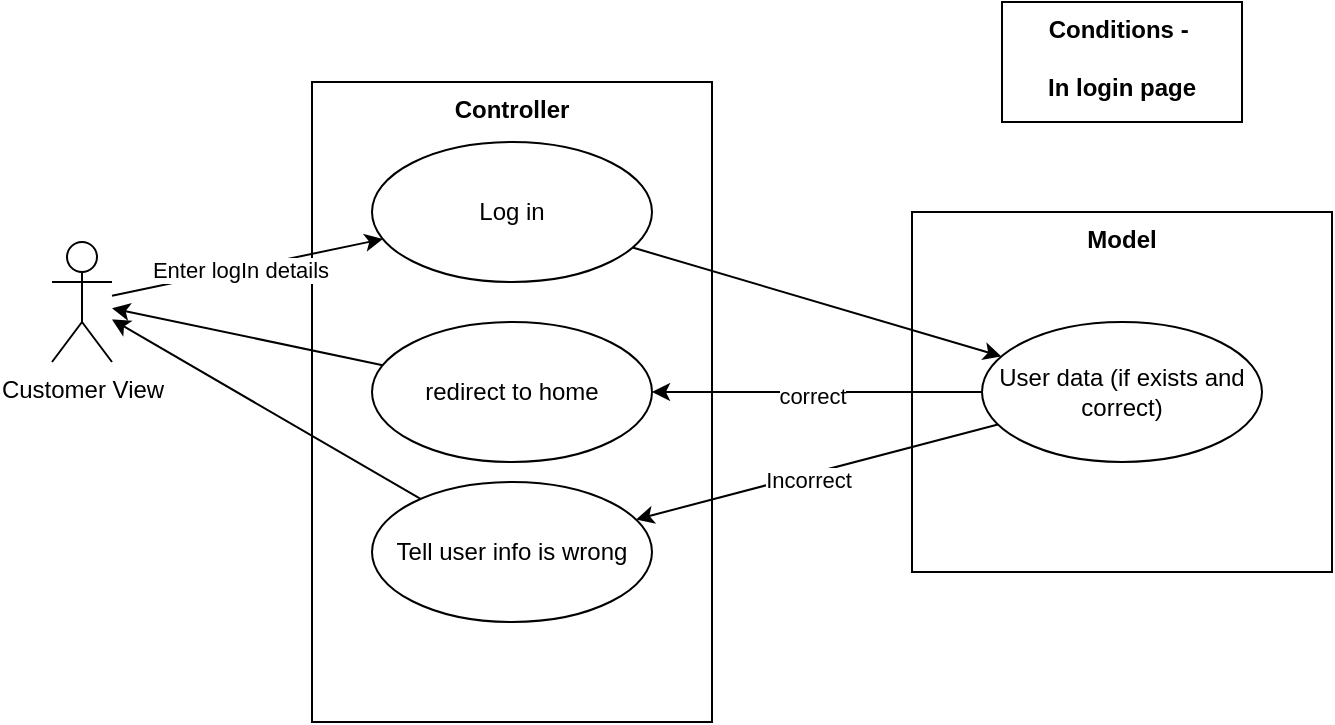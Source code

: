 <mxfile>
    <diagram id="KFu2Jjx0fvDgMEuhWSRL" name="Page-1">
        <mxGraphModel dx="1124" dy="719" grid="1" gridSize="10" guides="1" tooltips="1" connect="1" arrows="1" fold="1" page="1" pageScale="1" pageWidth="850" pageHeight="1100" math="0" shadow="0">
            <root>
                <mxCell id="0"/>
                <mxCell id="1" parent="0"/>
                <mxCell id="6" value="Controller" style="shape=rect;html=1;verticalAlign=top;fontStyle=1;whiteSpace=wrap;align=center;" parent="1" vertex="1">
                    <mxGeometry x="220" y="350" width="200" height="320" as="geometry"/>
                </mxCell>
                <mxCell id="12" style="edgeStyle=none;html=1;" parent="1" source="2" target="9" edge="1">
                    <mxGeometry relative="1" as="geometry"/>
                </mxCell>
                <mxCell id="13" value="Enter logIn details" style="edgeLabel;html=1;align=center;verticalAlign=middle;resizable=0;points=[];" parent="12" vertex="1" connectable="0">
                    <mxGeometry x="-0.059" relative="1" as="geometry">
                        <mxPoint as="offset"/>
                    </mxGeometry>
                </mxCell>
                <mxCell id="2" value="Customer View" style="shape=umlActor;html=1;verticalLabelPosition=bottom;verticalAlign=top;align=center;" parent="1" vertex="1">
                    <mxGeometry x="90" y="430" width="30" height="60" as="geometry"/>
                </mxCell>
                <mxCell id="7" value="Model" style="shape=rect;html=1;verticalAlign=top;fontStyle=1;whiteSpace=wrap;align=center;" parent="1" vertex="1">
                    <mxGeometry x="520" y="415" width="210" height="180" as="geometry"/>
                </mxCell>
                <mxCell id="14" style="edgeStyle=none;html=1;" parent="1" source="9" target="10" edge="1">
                    <mxGeometry relative="1" as="geometry"/>
                </mxCell>
                <mxCell id="9" value="Log in" style="ellipse;whiteSpace=wrap;html=1;" parent="1" vertex="1">
                    <mxGeometry x="250" y="380" width="140" height="70" as="geometry"/>
                </mxCell>
                <mxCell id="15" style="edgeStyle=none;html=1;" parent="1" source="10" target="16" edge="1">
                    <mxGeometry relative="1" as="geometry">
                        <mxPoint x="470" y="490" as="targetPoint"/>
                    </mxGeometry>
                </mxCell>
                <mxCell id="18" value="correct" style="edgeLabel;html=1;align=center;verticalAlign=middle;resizable=0;points=[];" parent="15" vertex="1" connectable="0">
                    <mxGeometry x="0.047" y="2" relative="1" as="geometry">
                        <mxPoint x="1" as="offset"/>
                    </mxGeometry>
                </mxCell>
                <mxCell id="19" style="edgeStyle=none;html=1;" parent="1" source="10" target="20" edge="1">
                    <mxGeometry relative="1" as="geometry">
                        <mxPoint x="460" y="610" as="targetPoint"/>
                    </mxGeometry>
                </mxCell>
                <mxCell id="21" value="Incorrect" style="edgeLabel;html=1;align=center;verticalAlign=middle;resizable=0;points=[];" parent="19" vertex="1" connectable="0">
                    <mxGeometry x="0.07" y="2" relative="1" as="geometry">
                        <mxPoint x="1" as="offset"/>
                    </mxGeometry>
                </mxCell>
                <mxCell id="10" value="User data (if exists and correct)" style="ellipse;whiteSpace=wrap;html=1;" parent="1" vertex="1">
                    <mxGeometry x="555" y="470" width="140" height="70" as="geometry"/>
                </mxCell>
                <mxCell id="11" value="Conditions -&amp;nbsp;&lt;div&gt;&lt;br&gt;&lt;/div&gt;&lt;div&gt;In login page&lt;/div&gt;" style="shape=rect;html=1;verticalAlign=top;fontStyle=1;whiteSpace=wrap;align=center;" parent="1" vertex="1">
                    <mxGeometry x="565" y="310" width="120" height="60" as="geometry"/>
                </mxCell>
                <mxCell id="17" style="edgeStyle=none;html=1;" parent="1" source="16" target="2" edge="1">
                    <mxGeometry relative="1" as="geometry"/>
                </mxCell>
                <mxCell id="16" value="redirect to home" style="ellipse;whiteSpace=wrap;html=1;" parent="1" vertex="1">
                    <mxGeometry x="250" y="470" width="140" height="70" as="geometry"/>
                </mxCell>
                <mxCell id="22" style="edgeStyle=none;html=1;" parent="1" source="20" target="2" edge="1">
                    <mxGeometry relative="1" as="geometry"/>
                </mxCell>
                <mxCell id="20" value="Tell user info is wrong" style="ellipse;whiteSpace=wrap;html=1;" parent="1" vertex="1">
                    <mxGeometry x="250" y="550" width="140" height="70" as="geometry"/>
                </mxCell>
            </root>
        </mxGraphModel>
    </diagram>
</mxfile>